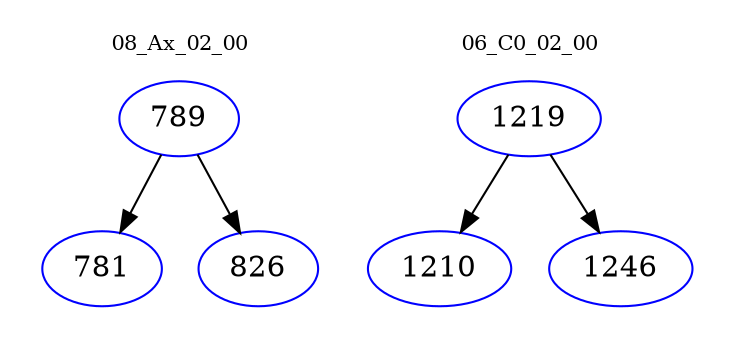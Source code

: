 digraph{
subgraph cluster_0 {
color = white
label = "08_Ax_02_00";
fontsize=10;
T0_789 [label="789", color="blue"]
T0_789 -> T0_781 [color="black"]
T0_781 [label="781", color="blue"]
T0_789 -> T0_826 [color="black"]
T0_826 [label="826", color="blue"]
}
subgraph cluster_1 {
color = white
label = "06_C0_02_00";
fontsize=10;
T1_1219 [label="1219", color="blue"]
T1_1219 -> T1_1210 [color="black"]
T1_1210 [label="1210", color="blue"]
T1_1219 -> T1_1246 [color="black"]
T1_1246 [label="1246", color="blue"]
}
}
